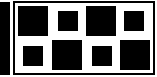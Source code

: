<mxfile version="10.6.9" type="device"><diagram id="fW6vHMmZhTvcHy1dcksd" name="Page-1"><mxGraphModel dx="158" dy="85" grid="1" gridSize="10" guides="1" tooltips="1" connect="1" arrows="1" fold="1" page="1" pageScale="1" pageWidth="291" pageHeight="413" math="0" shadow="0"><root><mxCell id="0"/><mxCell id="1" parent="0"/><mxCell id="tcH07yGsMtVbY2Z28Ghm-20" value="" style="rounded=0;whiteSpace=wrap;html=1;strokeColor=none;strokeWidth=1;fillColor=#000000;rotation=-180;" parent="1" vertex="1"><mxGeometry x="111" y="154" width="5" height="36.5" as="geometry"/></mxCell><mxCell id="tcH07yGsMtVbY2Z28Ghm-14" value="" style="whiteSpace=wrap;html=1;aspect=fixed;strokeColor=none;strokeWidth=2;fillColor=#000000;rotation=-180;" parent="1" vertex="1"><mxGeometry x="157" y="176" width="10" height="10" as="geometry"/></mxCell><mxCell id="gqRS6Sr-6QEkLQTzW5-Q-6" value="" style="whiteSpace=wrap;html=1;aspect=fixed;strokeColor=none;strokeWidth=2;fillColor=#000000;rotation=-180;" vertex="1" parent="1"><mxGeometry x="137" y="173" width="15" height="15" as="geometry"/></mxCell><mxCell id="gqRS6Sr-6QEkLQTzW5-Q-8" value="" style="whiteSpace=wrap;html=1;aspect=fixed;strokeColor=none;strokeWidth=2;fillColor=#000000;rotation=0;" vertex="1" parent="1"><mxGeometry x="140" y="158.5" width="10" height="10" as="geometry"/></mxCell><mxCell id="gqRS6Sr-6QEkLQTzW5-Q-9" value="" style="whiteSpace=wrap;html=1;aspect=fixed;strokeColor=none;strokeWidth=2;fillColor=#000000;rotation=0;" vertex="1" parent="1"><mxGeometry x="122.5" y="176" width="10" height="10" as="geometry"/></mxCell><mxCell id="gqRS6Sr-6QEkLQTzW5-Q-11" value="" style="whiteSpace=wrap;html=1;aspect=fixed;strokeColor=none;strokeWidth=2;fillColor=#000000;rotation=0;" vertex="1" parent="1"><mxGeometry x="171" y="173" width="15" height="15" as="geometry"/></mxCell><mxCell id="gqRS6Sr-6QEkLQTzW5-Q-27" value="" style="whiteSpace=wrap;html=1;aspect=fixed;strokeColor=none;strokeWidth=2;fillColor=#000000;rotation=0;" vertex="1" parent="1"><mxGeometry x="154" y="156" width="15" height="15" as="geometry"/></mxCell><mxCell id="gqRS6Sr-6QEkLQTzW5-Q-29" value="" style="whiteSpace=wrap;html=1;aspect=fixed;strokeColor=none;strokeWidth=2;fillColor=#000000;rotation=-180;" vertex="1" parent="1"><mxGeometry x="120" y="156" width="15" height="15" as="geometry"/></mxCell><mxCell id="gqRS6Sr-6QEkLQTzW5-Q-30" value="" style="whiteSpace=wrap;html=1;aspect=fixed;strokeColor=none;strokeWidth=2;fillColor=#000000;rotation=0;" vertex="1" parent="1"><mxGeometry x="173" y="158.5" width="10" height="10" as="geometry"/></mxCell><mxCell id="gqRS6Sr-6QEkLQTzW5-Q-31" value="" style="rounded=0;whiteSpace=wrap;html=1;strokeColor=#000000;strokeWidth=1;fillColor=none;" vertex="1" parent="1"><mxGeometry x="118" y="154" width="70" height="36" as="geometry"/></mxCell></root></mxGraphModel></diagram></mxfile>